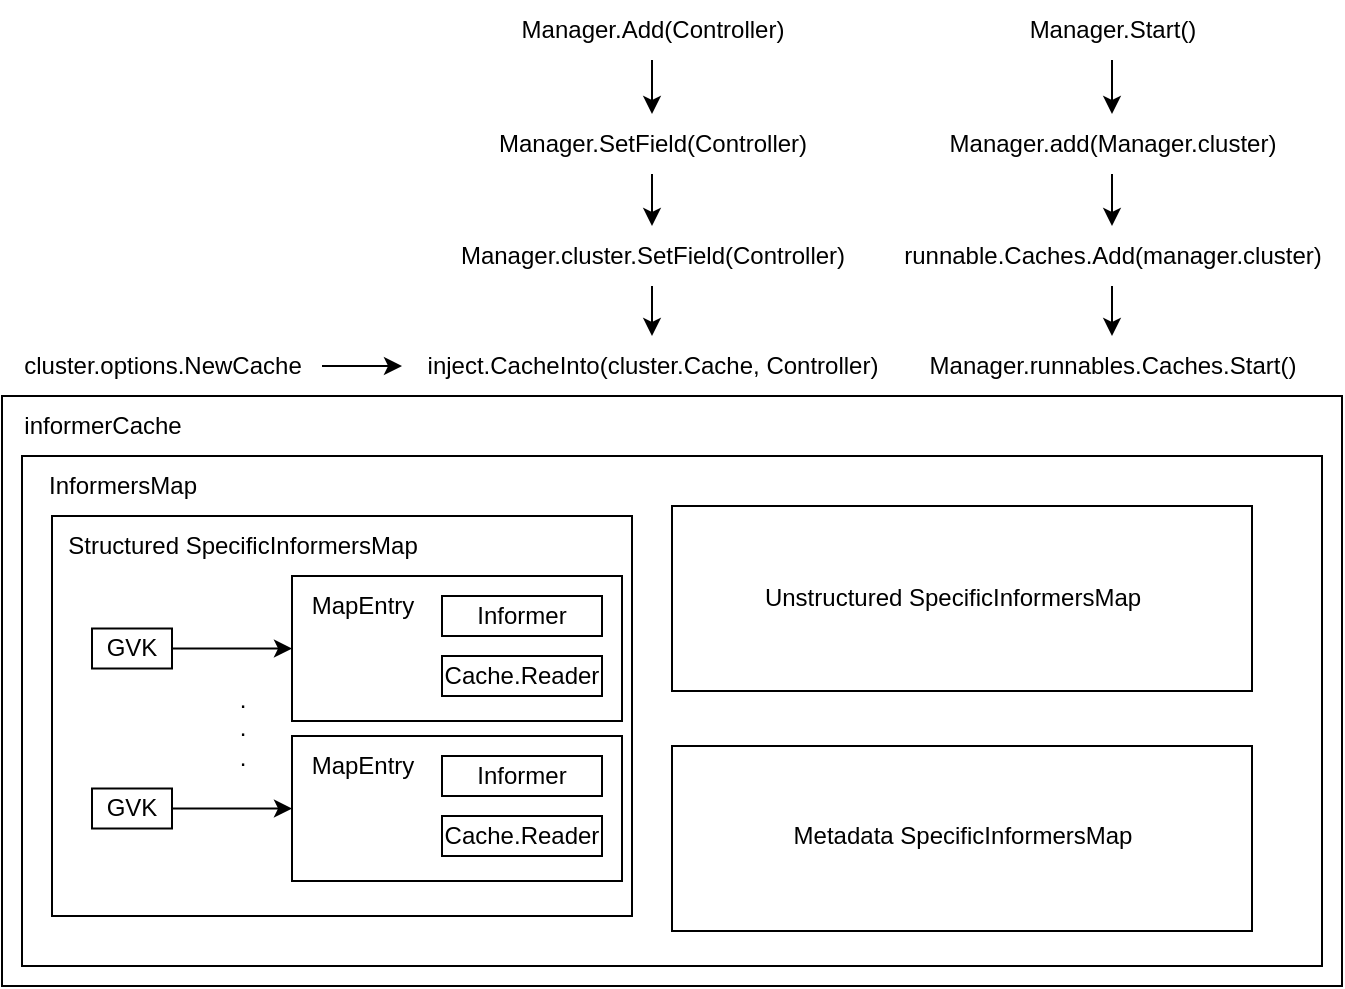 <mxfile version="20.2.2" type="device"><diagram id="nKe6Hjbnu-cNi3kzQQvp" name="Page-1"><mxGraphModel dx="1665" dy="458" grid="1" gridSize="10" guides="1" tooltips="1" connect="1" arrows="1" fold="1" page="1" pageScale="1" pageWidth="850" pageHeight="1100" math="0" shadow="0"><root><mxCell id="0"/><mxCell id="1" parent="0"/><mxCell id="4iUi4UD3xmKXVAZCBRc2-17" value="" style="whiteSpace=wrap;html=1;" vertex="1" parent="1"><mxGeometry x="-210" y="345" width="670" height="295" as="geometry"/></mxCell><mxCell id="4iUi4UD3xmKXVAZCBRc2-18" value="informerCache" style="text;html=1;align=center;verticalAlign=middle;resizable=0;points=[];autosize=1;strokeColor=none;fillColor=none;" vertex="1" parent="1"><mxGeometry x="-210" y="345" width="100" height="30" as="geometry"/></mxCell><mxCell id="4iUi4UD3xmKXVAZCBRc2-19" value="" style="group" vertex="1" connectable="0" parent="1"><mxGeometry x="-210" y="147" width="450" height="198" as="geometry"/></mxCell><mxCell id="4iUi4UD3xmKXVAZCBRc2-1" value="Manager.Add(Controller)" style="text;html=1;align=center;verticalAlign=middle;resizable=0;points=[];autosize=1;strokeColor=none;fillColor=none;" vertex="1" parent="4iUi4UD3xmKXVAZCBRc2-19"><mxGeometry x="250" width="150" height="30" as="geometry"/></mxCell><mxCell id="4iUi4UD3xmKXVAZCBRc2-2" value="Manager.SetField(Controller)" style="text;html=1;align=center;verticalAlign=middle;resizable=0;points=[];autosize=1;strokeColor=none;fillColor=none;" vertex="1" parent="4iUi4UD3xmKXVAZCBRc2-19"><mxGeometry x="235" y="57" width="180" height="30" as="geometry"/></mxCell><mxCell id="4iUi4UD3xmKXVAZCBRc2-10" style="edgeStyle=orthogonalEdgeStyle;rounded=0;orthogonalLoop=1;jettySize=auto;html=1;" edge="1" parent="4iUi4UD3xmKXVAZCBRc2-19" source="4iUi4UD3xmKXVAZCBRc2-1" target="4iUi4UD3xmKXVAZCBRc2-2"><mxGeometry relative="1" as="geometry"/></mxCell><mxCell id="4iUi4UD3xmKXVAZCBRc2-3" value="Manager.cluster.SetField(Controller)" style="text;html=1;align=center;verticalAlign=middle;resizable=0;points=[];autosize=1;strokeColor=none;fillColor=none;" vertex="1" parent="4iUi4UD3xmKXVAZCBRc2-19"><mxGeometry x="215" y="113" width="220" height="30" as="geometry"/></mxCell><mxCell id="4iUi4UD3xmKXVAZCBRc2-11" style="edgeStyle=orthogonalEdgeStyle;rounded=0;orthogonalLoop=1;jettySize=auto;html=1;" edge="1" parent="4iUi4UD3xmKXVAZCBRc2-19" source="4iUi4UD3xmKXVAZCBRc2-2" target="4iUi4UD3xmKXVAZCBRc2-3"><mxGeometry relative="1" as="geometry"/></mxCell><mxCell id="4iUi4UD3xmKXVAZCBRc2-4" value="inject.CacheInto(cluster.Cache, Controller)" style="text;html=1;align=center;verticalAlign=middle;resizable=0;points=[];autosize=1;strokeColor=none;fillColor=none;" vertex="1" parent="4iUi4UD3xmKXVAZCBRc2-19"><mxGeometry x="200" y="168" width="250" height="30" as="geometry"/></mxCell><mxCell id="4iUi4UD3xmKXVAZCBRc2-12" style="edgeStyle=orthogonalEdgeStyle;rounded=0;orthogonalLoop=1;jettySize=auto;html=1;" edge="1" parent="4iUi4UD3xmKXVAZCBRc2-19" source="4iUi4UD3xmKXVAZCBRc2-3" target="4iUi4UD3xmKXVAZCBRc2-4"><mxGeometry relative="1" as="geometry"/></mxCell><mxCell id="4iUi4UD3xmKXVAZCBRc2-13" style="edgeStyle=orthogonalEdgeStyle;rounded=0;orthogonalLoop=1;jettySize=auto;html=1;" edge="1" parent="4iUi4UD3xmKXVAZCBRc2-19" source="4iUi4UD3xmKXVAZCBRc2-5" target="4iUi4UD3xmKXVAZCBRc2-4"><mxGeometry relative="1" as="geometry"/></mxCell><mxCell id="4iUi4UD3xmKXVAZCBRc2-5" value="cluster.options.NewCache" style="text;html=1;align=center;verticalAlign=middle;resizable=0;points=[];autosize=1;strokeColor=none;fillColor=none;" vertex="1" parent="4iUi4UD3xmKXVAZCBRc2-19"><mxGeometry y="168" width="160" height="30" as="geometry"/></mxCell><mxCell id="4iUi4UD3xmKXVAZCBRc2-20" value="" style="group" vertex="1" connectable="0" parent="1"><mxGeometry x="230" y="147" width="230" height="198" as="geometry"/></mxCell><mxCell id="4iUi4UD3xmKXVAZCBRc2-6" value="Manager.Start()" style="text;html=1;align=center;verticalAlign=middle;resizable=0;points=[];autosize=1;strokeColor=none;fillColor=none;" vertex="1" parent="4iUi4UD3xmKXVAZCBRc2-20"><mxGeometry x="60" width="110" height="30" as="geometry"/></mxCell><mxCell id="4iUi4UD3xmKXVAZCBRc2-7" value="Manager.runnables.Caches.Start()" style="text;html=1;align=center;verticalAlign=middle;resizable=0;points=[];autosize=1;strokeColor=none;fillColor=none;" vertex="1" parent="4iUi4UD3xmKXVAZCBRc2-20"><mxGeometry x="10" y="168" width="210" height="30" as="geometry"/></mxCell><mxCell id="4iUi4UD3xmKXVAZCBRc2-8" value="Manager.add(Manager.cluster)" style="text;html=1;align=center;verticalAlign=middle;resizable=0;points=[];autosize=1;strokeColor=none;fillColor=none;" vertex="1" parent="4iUi4UD3xmKXVAZCBRc2-20"><mxGeometry x="20" y="57" width="190" height="30" as="geometry"/></mxCell><mxCell id="4iUi4UD3xmKXVAZCBRc2-14" style="edgeStyle=orthogonalEdgeStyle;rounded=0;orthogonalLoop=1;jettySize=auto;html=1;" edge="1" parent="4iUi4UD3xmKXVAZCBRc2-20" source="4iUi4UD3xmKXVAZCBRc2-6" target="4iUi4UD3xmKXVAZCBRc2-8"><mxGeometry relative="1" as="geometry"/></mxCell><mxCell id="4iUi4UD3xmKXVAZCBRc2-16" style="edgeStyle=orthogonalEdgeStyle;rounded=0;orthogonalLoop=1;jettySize=auto;html=1;" edge="1" parent="4iUi4UD3xmKXVAZCBRc2-20" source="4iUi4UD3xmKXVAZCBRc2-9" target="4iUi4UD3xmKXVAZCBRc2-7"><mxGeometry relative="1" as="geometry"><mxPoint x="115" y="138" as="sourcePoint"/></mxGeometry></mxCell><mxCell id="4iUi4UD3xmKXVAZCBRc2-9" value="runnable.Caches.Add(manager.cluster)" style="text;html=1;align=center;verticalAlign=middle;resizable=0;points=[];autosize=1;strokeColor=none;fillColor=none;" vertex="1" parent="4iUi4UD3xmKXVAZCBRc2-20"><mxGeometry y="113" width="230" height="30" as="geometry"/></mxCell><mxCell id="4iUi4UD3xmKXVAZCBRc2-15" style="edgeStyle=orthogonalEdgeStyle;rounded=0;orthogonalLoop=1;jettySize=auto;html=1;" edge="1" parent="4iUi4UD3xmKXVAZCBRc2-20" source="4iUi4UD3xmKXVAZCBRc2-8" target="4iUi4UD3xmKXVAZCBRc2-9"><mxGeometry relative="1" as="geometry"><mxPoint x="115" y="108" as="targetPoint"/></mxGeometry></mxCell><mxCell id="4iUi4UD3xmKXVAZCBRc2-21" value="" style="rounded=0;whiteSpace=wrap;html=1;" vertex="1" parent="1"><mxGeometry x="-200" y="375" width="650" height="255" as="geometry"/></mxCell><mxCell id="4iUi4UD3xmKXVAZCBRc2-22" value="InformersMap" style="text;html=1;align=center;verticalAlign=middle;resizable=0;points=[];autosize=1;strokeColor=none;fillColor=none;" vertex="1" parent="1"><mxGeometry x="-200" y="375" width="100" height="30" as="geometry"/></mxCell><mxCell id="4iUi4UD3xmKXVAZCBRc2-23" value="" style="whiteSpace=wrap;html=1;" vertex="1" parent="1"><mxGeometry x="-185" y="405" width="290" height="200" as="geometry"/></mxCell><mxCell id="4iUi4UD3xmKXVAZCBRc2-24" value="Structured SpecificInformersMap" style="text;html=1;align=center;verticalAlign=middle;resizable=0;points=[];autosize=1;strokeColor=none;fillColor=none;" vertex="1" parent="1"><mxGeometry x="-190" y="405" width="200" height="30" as="geometry"/></mxCell><mxCell id="4iUi4UD3xmKXVAZCBRc2-37" style="edgeStyle=orthogonalEdgeStyle;rounded=0;orthogonalLoop=1;jettySize=auto;html=1;entryX=0;entryY=0.5;entryDx=0;entryDy=0;" edge="1" parent="1" source="4iUi4UD3xmKXVAZCBRc2-26" target="4iUi4UD3xmKXVAZCBRc2-30"><mxGeometry relative="1" as="geometry"/></mxCell><mxCell id="4iUi4UD3xmKXVAZCBRc2-26" value="GVK" style="whiteSpace=wrap;html=1;" vertex="1" parent="1"><mxGeometry x="-165" y="461.25" width="40" height="20" as="geometry"/></mxCell><mxCell id="4iUi4UD3xmKXVAZCBRc2-36" value="" style="group" vertex="1" connectable="0" parent="1"><mxGeometry x="-65" y="435" width="165" height="72.5" as="geometry"/></mxCell><mxCell id="4iUi4UD3xmKXVAZCBRc2-30" value="" style="whiteSpace=wrap;html=1;" vertex="1" parent="4iUi4UD3xmKXVAZCBRc2-36"><mxGeometry width="165" height="72.5" as="geometry"/></mxCell><mxCell id="4iUi4UD3xmKXVAZCBRc2-31" value="MapEntry" style="text;html=1;align=center;verticalAlign=middle;resizable=0;points=[];autosize=1;strokeColor=none;fillColor=none;" vertex="1" parent="4iUi4UD3xmKXVAZCBRc2-36"><mxGeometry width="70" height="30" as="geometry"/></mxCell><mxCell id="4iUi4UD3xmKXVAZCBRc2-32" value="Informer" style="whiteSpace=wrap;html=1;" vertex="1" parent="4iUi4UD3xmKXVAZCBRc2-36"><mxGeometry x="75" y="10" width="80" height="20" as="geometry"/></mxCell><mxCell id="4iUi4UD3xmKXVAZCBRc2-34" value="Cache.Reader" style="whiteSpace=wrap;html=1;" vertex="1" parent="4iUi4UD3xmKXVAZCBRc2-36"><mxGeometry x="75" y="40" width="80" height="20" as="geometry"/></mxCell><mxCell id="4iUi4UD3xmKXVAZCBRc2-38" value=".&lt;br&gt;.&lt;br&gt;." style="text;html=1;align=center;verticalAlign=middle;resizable=0;points=[];autosize=1;strokeColor=none;fillColor=none;" vertex="1" parent="1"><mxGeometry x="-105" y="481.25" width="30" height="60" as="geometry"/></mxCell><mxCell id="4iUi4UD3xmKXVAZCBRc2-39" style="edgeStyle=orthogonalEdgeStyle;rounded=0;orthogonalLoop=1;jettySize=auto;html=1;entryX=0;entryY=0.5;entryDx=0;entryDy=0;" edge="1" parent="1" source="4iUi4UD3xmKXVAZCBRc2-40" target="4iUi4UD3xmKXVAZCBRc2-42"><mxGeometry relative="1" as="geometry"/></mxCell><mxCell id="4iUi4UD3xmKXVAZCBRc2-40" value="GVK" style="whiteSpace=wrap;html=1;" vertex="1" parent="1"><mxGeometry x="-165" y="541.25" width="40" height="20" as="geometry"/></mxCell><mxCell id="4iUi4UD3xmKXVAZCBRc2-41" value="" style="group" vertex="1" connectable="0" parent="1"><mxGeometry x="-65" y="515" width="165" height="72.5" as="geometry"/></mxCell><mxCell id="4iUi4UD3xmKXVAZCBRc2-42" value="" style="whiteSpace=wrap;html=1;" vertex="1" parent="4iUi4UD3xmKXVAZCBRc2-41"><mxGeometry width="165" height="72.5" as="geometry"/></mxCell><mxCell id="4iUi4UD3xmKXVAZCBRc2-43" value="MapEntry" style="text;html=1;align=center;verticalAlign=middle;resizable=0;points=[];autosize=1;strokeColor=none;fillColor=none;" vertex="1" parent="4iUi4UD3xmKXVAZCBRc2-41"><mxGeometry width="70" height="30" as="geometry"/></mxCell><mxCell id="4iUi4UD3xmKXVAZCBRc2-44" value="Informer" style="whiteSpace=wrap;html=1;" vertex="1" parent="4iUi4UD3xmKXVAZCBRc2-41"><mxGeometry x="75" y="10" width="80" height="20" as="geometry"/></mxCell><mxCell id="4iUi4UD3xmKXVAZCBRc2-45" value="Cache.Reader" style="whiteSpace=wrap;html=1;" vertex="1" parent="4iUi4UD3xmKXVAZCBRc2-41"><mxGeometry x="75" y="40" width="80" height="20" as="geometry"/></mxCell><mxCell id="4iUi4UD3xmKXVAZCBRc2-46" value="" style="whiteSpace=wrap;html=1;" vertex="1" parent="1"><mxGeometry x="125" y="400" width="290" height="92.5" as="geometry"/></mxCell><mxCell id="4iUi4UD3xmKXVAZCBRc2-47" value="Unstructured SpecificInformersMap" style="text;html=1;align=center;verticalAlign=middle;resizable=0;points=[];autosize=1;strokeColor=none;fillColor=none;" vertex="1" parent="1"><mxGeometry x="160" y="431.25" width="210" height="30" as="geometry"/></mxCell><mxCell id="4iUi4UD3xmKXVAZCBRc2-63" value="" style="whiteSpace=wrap;html=1;" vertex="1" parent="1"><mxGeometry x="125" y="520" width="290" height="92.5" as="geometry"/></mxCell><mxCell id="4iUi4UD3xmKXVAZCBRc2-64" value="Metadata SpecificInformersMap" style="text;html=1;align=center;verticalAlign=middle;resizable=0;points=[];autosize=1;strokeColor=none;fillColor=none;" vertex="1" parent="1"><mxGeometry x="175" y="550" width="190" height="30" as="geometry"/></mxCell></root></mxGraphModel></diagram></mxfile>